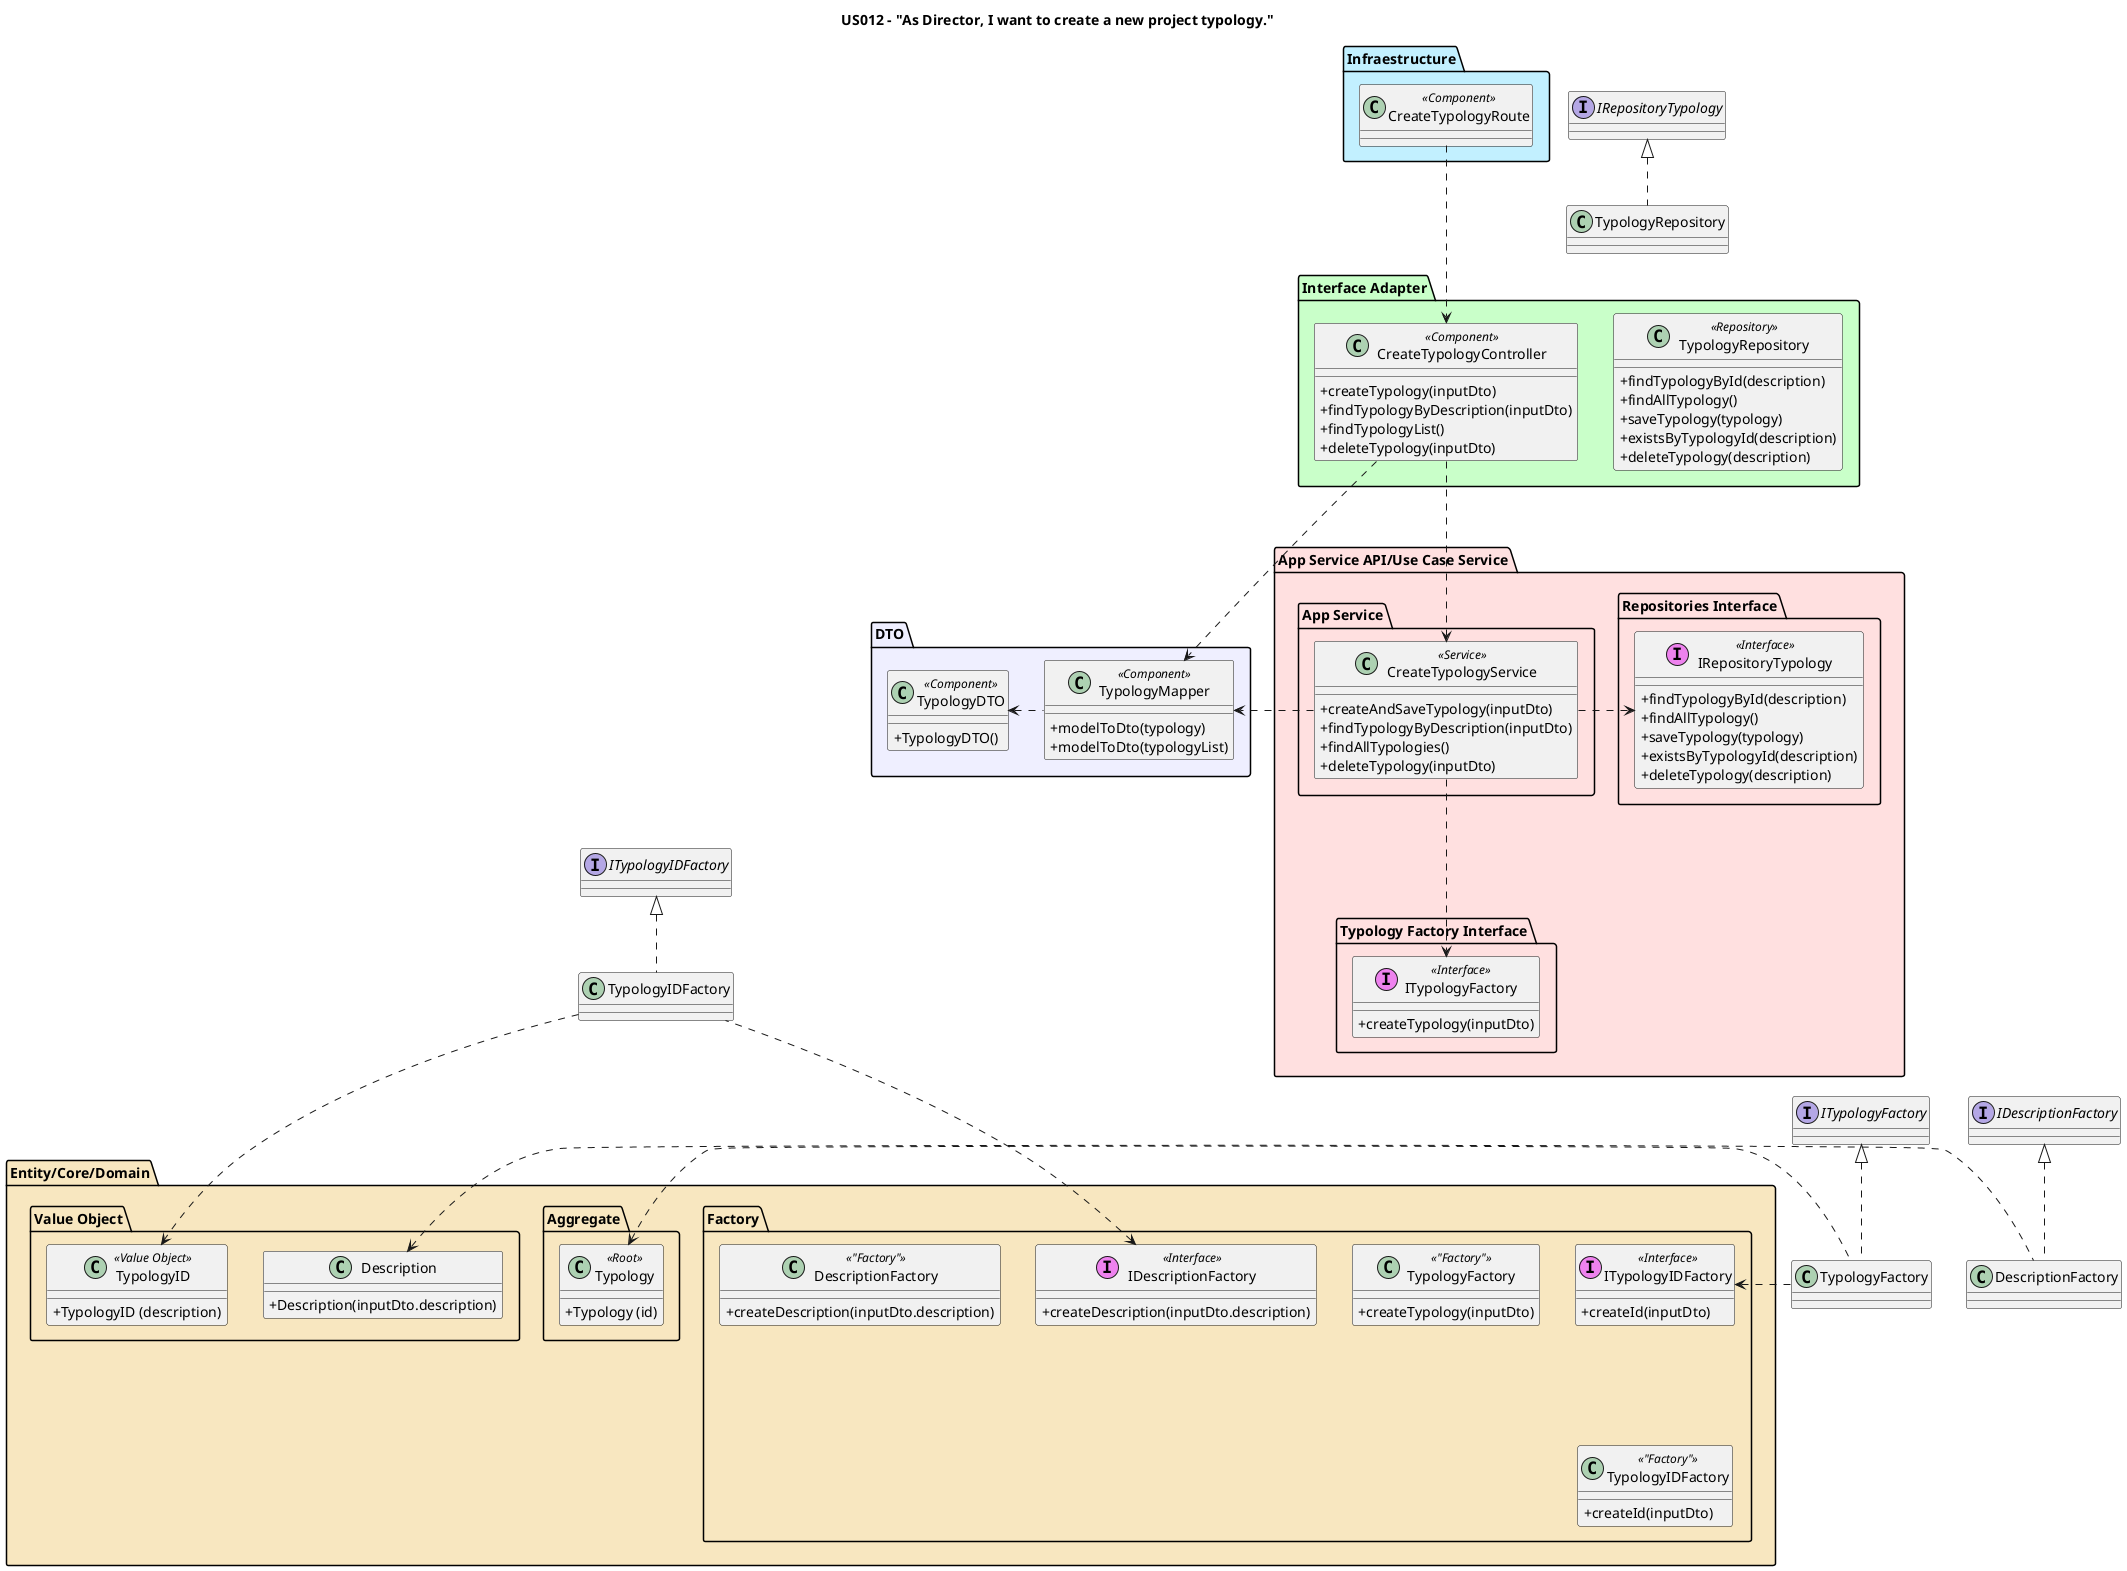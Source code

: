 @startuml

skinparam classAttributeIconSize 0

title US012 - "As Director, I want to create a new project typology."

package "Infraestructure" #application {
    class CreateTypologyRoute <<Component>>{
    }
}

package "Interface Adapter" #technology {
    class CreateTypologyController <<Component>>{
    +createTypology(inputDto)
    +findTypologyByDescription(inputDto)
    +findTypologyList()
    +deleteTypology(inputDto)
    }

    class TypologyRepository <<Repository>>{
    +findTypologyById(description)
    +findAllTypology()
    +saveTypology(typology)
    +existsByTypologyId(description)
    +deleteTypology(description)
    }
}

package "DTO" #motivation {
    class TypologyDTO <<Component>> {
    +TypologyDTO()
    }

    class TypologyMapper <<Component>> {
    +modelToDto(typology)
    +modelToDto(typologyList)
    }
}

package "App Service API/Use Case Service" #implementation {
    package "App Service" {
        class CreateTypologyService <<Service>>{
        +createAndSaveTypology(inputDto)
        +findTypologyByDescription(inputDto)
        +findAllTypologies()
        +deleteTypology(inputDto)
        }
    }
    package "Repositories Interface" {
        class IRepositoryTypology <<(I, Violet) Interface>> {
            +findTypologyById(description)
            +findAllTypology()
            +saveTypology(typology)
            +existsByTypologyId(description)
            +deleteTypology(description)
        }
    }
    package "Typology Factory Interface" {
    class ITypologyFactory <<(I, Violet) Interface>> {
            +createTypology(inputDto)
            }
    }
}


package "Entity/Core/Domain" #strategy {
    package "Factory" {
        class TypologyFactory <<"Factory">> {
        +createTypology(inputDto)
        }

        class TypologyIDFactory <<"Factory">> {
        +createId(inputDto)
        }
        class ITypologyIDFactory <<(I, Violet) Interface>> {
        +createId(inputDto)
        }
        class DescriptionFactory <<"Factory">> {
        +createDescription(inputDto.description)
        }
        class IDescriptionFactory <<(I, Violet) Interface>> {
        +createDescription(inputDto.description)
        }
    }

    package "Aggregate" {
        class Typology <<Root>>{
            +Typology (id)
        }
    }
    package "Value Object"  {
        class TypologyID <<Value Object>>{
        +TypologyID (description)
        }
        class Description {
        +Description(inputDto.description)
        }
    }
}

CreateTypologyRoute -down..> CreateTypologyController
CreateTypologyController -down..> CreateTypologyService
CreateTypologyController -right..> TypologyMapper
CreateTypologyService -right..> TypologyMapper
TypologyMapper -left..>TypologyDTO
CreateTypologyService -right..> IRepositoryTypology
CreateTypologyService -down..> ITypologyFactory
TypologyFactory -up[hidden]..> ITypologyFactory
class TypologyFactory implements ITypologyFactory
TypologyFactory -left..> Typology
IRepositoryTypology -up[hidden]..> TypologyRepository
class TypologyRepository implements IRepositoryTypology
TypologyFactory -right..> ITypologyIDFactory
TypologyIDFactory -up[hidden]..> ITypologyIDFactory
class TypologyIDFactory implements ITypologyIDFactory
TypologyIDFactory -down..> TypologyID
TypologyIDFactory -left..> IDescriptionFactory
class DescriptionFactory implements IDescriptionFactory
DescriptionFactory -left..> Description

@enduml